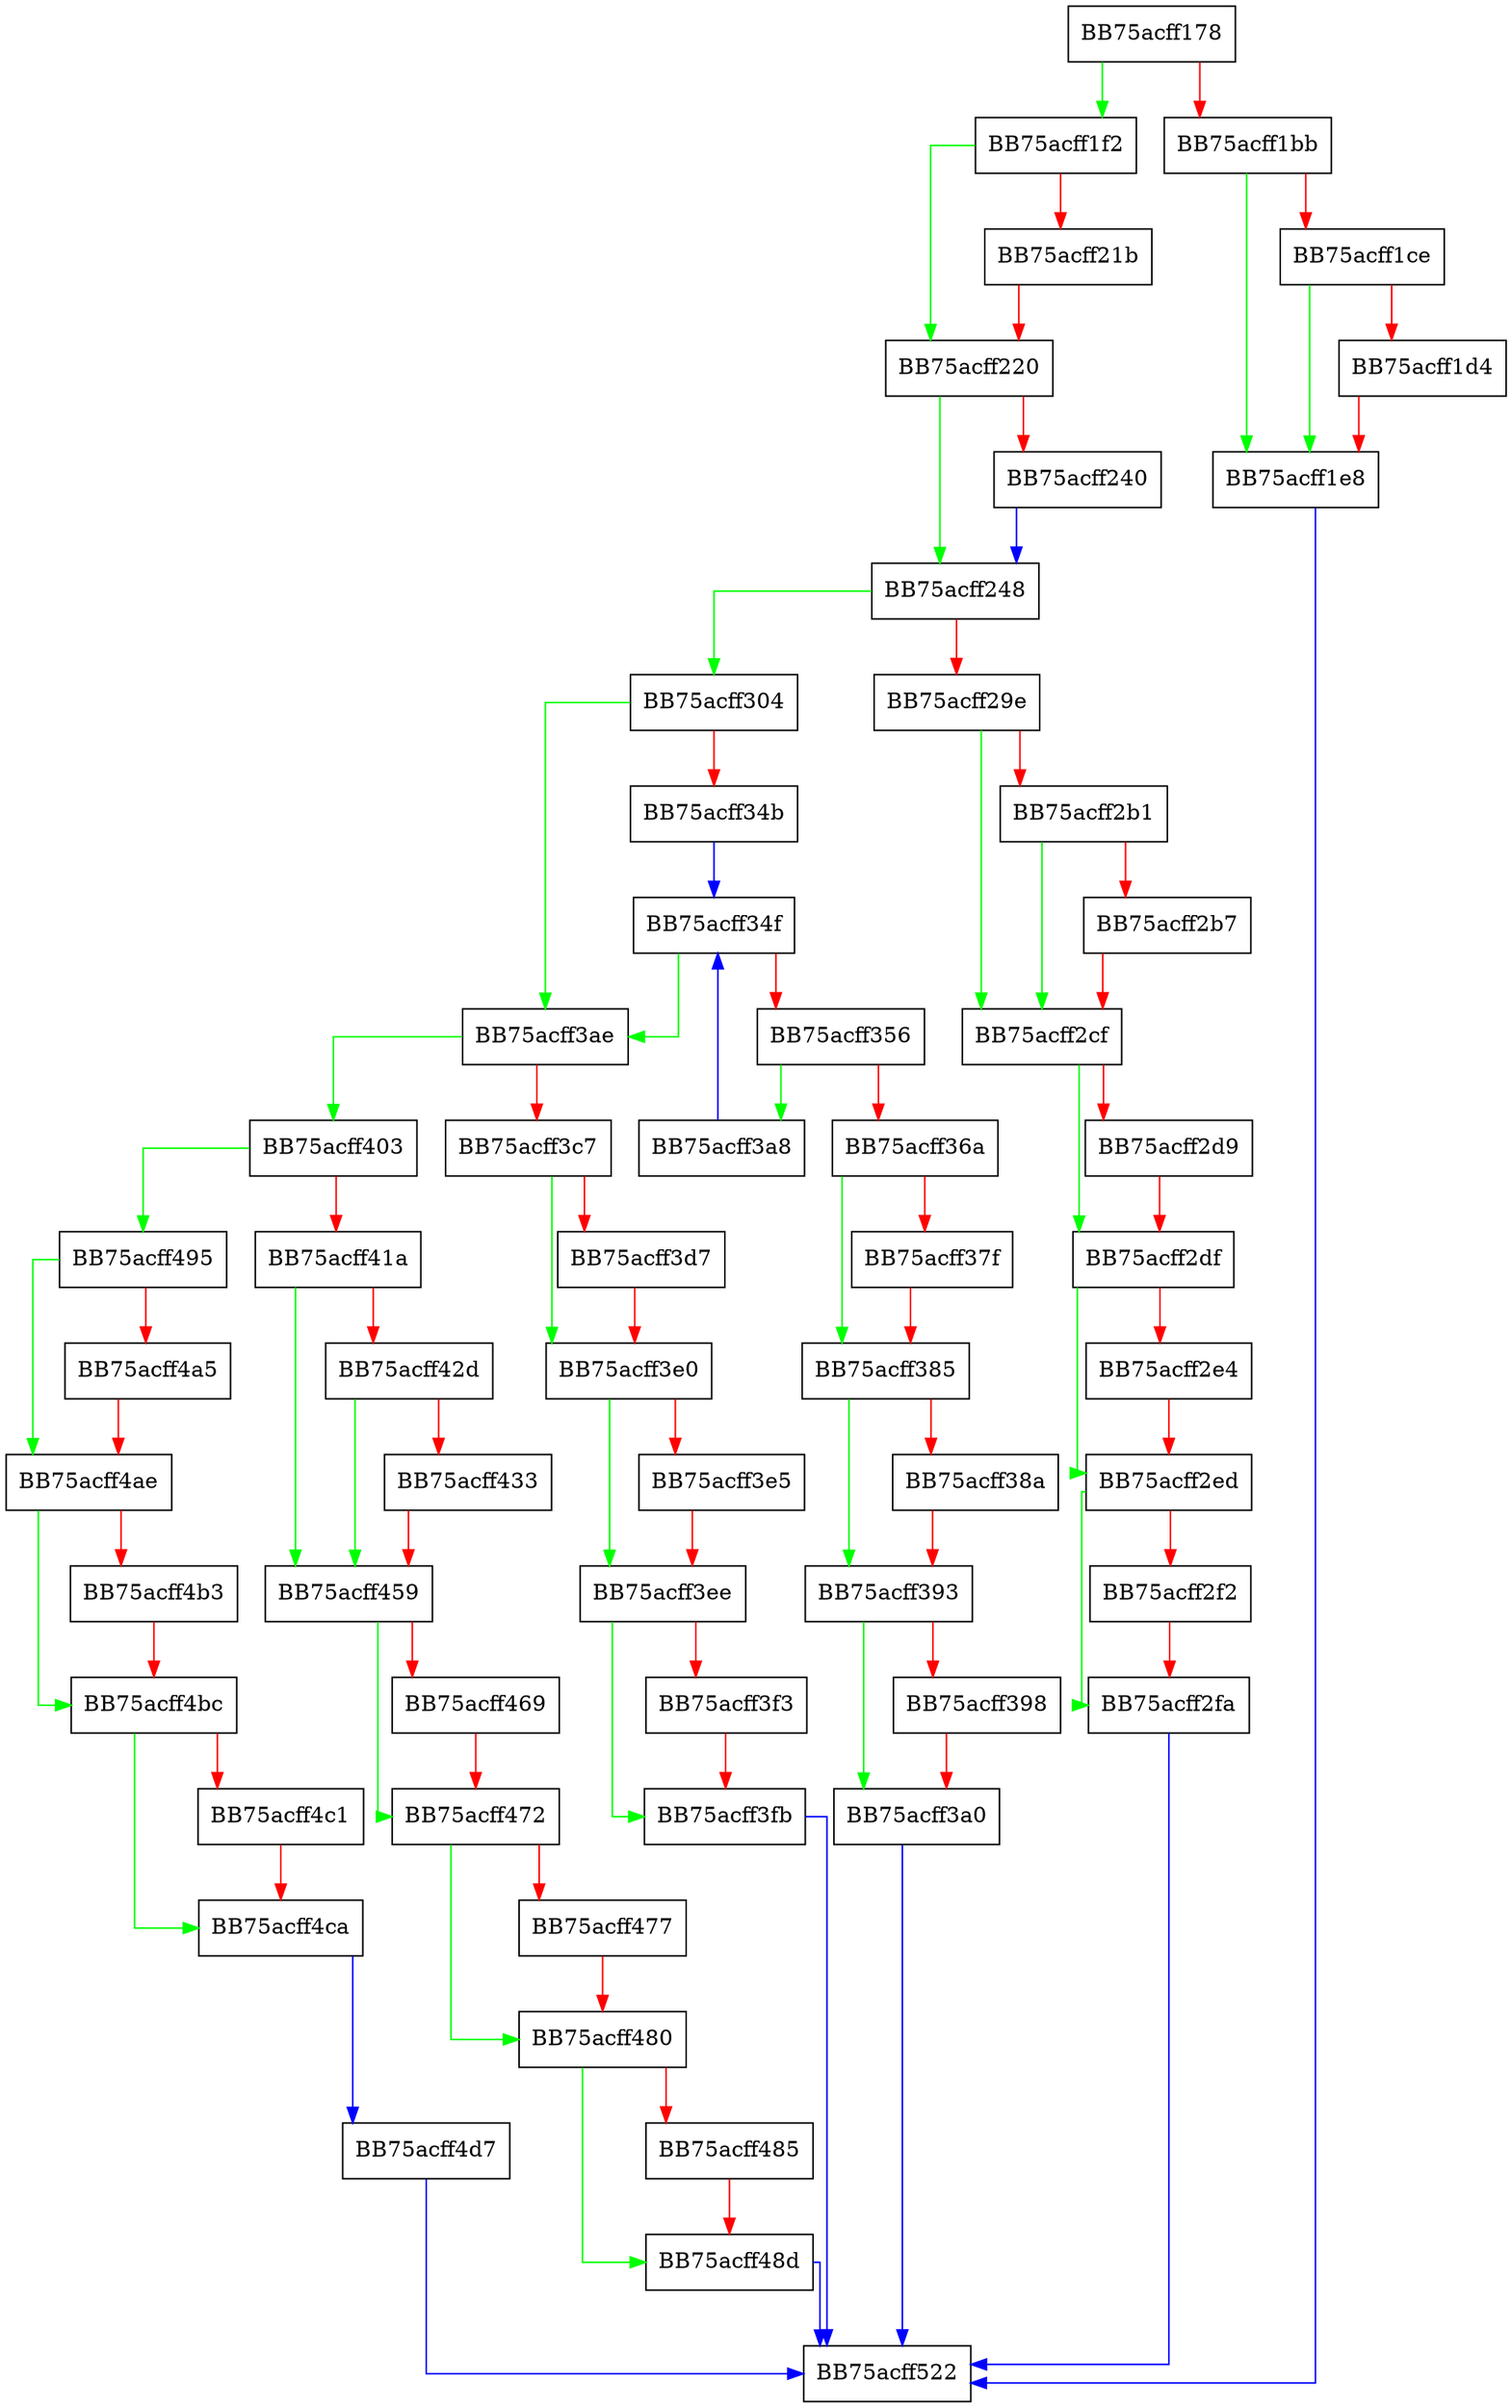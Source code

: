 digraph Remediate {
  node [shape="box"];
  graph [splines=ortho];
  BB75acff178 -> BB75acff1f2 [color="green"];
  BB75acff178 -> BB75acff1bb [color="red"];
  BB75acff1bb -> BB75acff1e8 [color="green"];
  BB75acff1bb -> BB75acff1ce [color="red"];
  BB75acff1ce -> BB75acff1e8 [color="green"];
  BB75acff1ce -> BB75acff1d4 [color="red"];
  BB75acff1d4 -> BB75acff1e8 [color="red"];
  BB75acff1e8 -> BB75acff522 [color="blue"];
  BB75acff1f2 -> BB75acff220 [color="green"];
  BB75acff1f2 -> BB75acff21b [color="red"];
  BB75acff21b -> BB75acff220 [color="red"];
  BB75acff220 -> BB75acff248 [color="green"];
  BB75acff220 -> BB75acff240 [color="red"];
  BB75acff240 -> BB75acff248 [color="blue"];
  BB75acff248 -> BB75acff304 [color="green"];
  BB75acff248 -> BB75acff29e [color="red"];
  BB75acff29e -> BB75acff2cf [color="green"];
  BB75acff29e -> BB75acff2b1 [color="red"];
  BB75acff2b1 -> BB75acff2cf [color="green"];
  BB75acff2b1 -> BB75acff2b7 [color="red"];
  BB75acff2b7 -> BB75acff2cf [color="red"];
  BB75acff2cf -> BB75acff2df [color="green"];
  BB75acff2cf -> BB75acff2d9 [color="red"];
  BB75acff2d9 -> BB75acff2df [color="red"];
  BB75acff2df -> BB75acff2ed [color="green"];
  BB75acff2df -> BB75acff2e4 [color="red"];
  BB75acff2e4 -> BB75acff2ed [color="red"];
  BB75acff2ed -> BB75acff2fa [color="green"];
  BB75acff2ed -> BB75acff2f2 [color="red"];
  BB75acff2f2 -> BB75acff2fa [color="red"];
  BB75acff2fa -> BB75acff522 [color="blue"];
  BB75acff304 -> BB75acff3ae [color="green"];
  BB75acff304 -> BB75acff34b [color="red"];
  BB75acff34b -> BB75acff34f [color="blue"];
  BB75acff34f -> BB75acff3ae [color="green"];
  BB75acff34f -> BB75acff356 [color="red"];
  BB75acff356 -> BB75acff3a8 [color="green"];
  BB75acff356 -> BB75acff36a [color="red"];
  BB75acff36a -> BB75acff385 [color="green"];
  BB75acff36a -> BB75acff37f [color="red"];
  BB75acff37f -> BB75acff385 [color="red"];
  BB75acff385 -> BB75acff393 [color="green"];
  BB75acff385 -> BB75acff38a [color="red"];
  BB75acff38a -> BB75acff393 [color="red"];
  BB75acff393 -> BB75acff3a0 [color="green"];
  BB75acff393 -> BB75acff398 [color="red"];
  BB75acff398 -> BB75acff3a0 [color="red"];
  BB75acff3a0 -> BB75acff522 [color="blue"];
  BB75acff3a8 -> BB75acff34f [color="blue"];
  BB75acff3ae -> BB75acff403 [color="green"];
  BB75acff3ae -> BB75acff3c7 [color="red"];
  BB75acff3c7 -> BB75acff3e0 [color="green"];
  BB75acff3c7 -> BB75acff3d7 [color="red"];
  BB75acff3d7 -> BB75acff3e0 [color="red"];
  BB75acff3e0 -> BB75acff3ee [color="green"];
  BB75acff3e0 -> BB75acff3e5 [color="red"];
  BB75acff3e5 -> BB75acff3ee [color="red"];
  BB75acff3ee -> BB75acff3fb [color="green"];
  BB75acff3ee -> BB75acff3f3 [color="red"];
  BB75acff3f3 -> BB75acff3fb [color="red"];
  BB75acff3fb -> BB75acff522 [color="blue"];
  BB75acff403 -> BB75acff495 [color="green"];
  BB75acff403 -> BB75acff41a [color="red"];
  BB75acff41a -> BB75acff459 [color="green"];
  BB75acff41a -> BB75acff42d [color="red"];
  BB75acff42d -> BB75acff459 [color="green"];
  BB75acff42d -> BB75acff433 [color="red"];
  BB75acff433 -> BB75acff459 [color="red"];
  BB75acff459 -> BB75acff472 [color="green"];
  BB75acff459 -> BB75acff469 [color="red"];
  BB75acff469 -> BB75acff472 [color="red"];
  BB75acff472 -> BB75acff480 [color="green"];
  BB75acff472 -> BB75acff477 [color="red"];
  BB75acff477 -> BB75acff480 [color="red"];
  BB75acff480 -> BB75acff48d [color="green"];
  BB75acff480 -> BB75acff485 [color="red"];
  BB75acff485 -> BB75acff48d [color="red"];
  BB75acff48d -> BB75acff522 [color="blue"];
  BB75acff495 -> BB75acff4ae [color="green"];
  BB75acff495 -> BB75acff4a5 [color="red"];
  BB75acff4a5 -> BB75acff4ae [color="red"];
  BB75acff4ae -> BB75acff4bc [color="green"];
  BB75acff4ae -> BB75acff4b3 [color="red"];
  BB75acff4b3 -> BB75acff4bc [color="red"];
  BB75acff4bc -> BB75acff4ca [color="green"];
  BB75acff4bc -> BB75acff4c1 [color="red"];
  BB75acff4c1 -> BB75acff4ca [color="red"];
  BB75acff4ca -> BB75acff4d7 [color="blue"];
  BB75acff4d7 -> BB75acff522 [color="blue"];
}